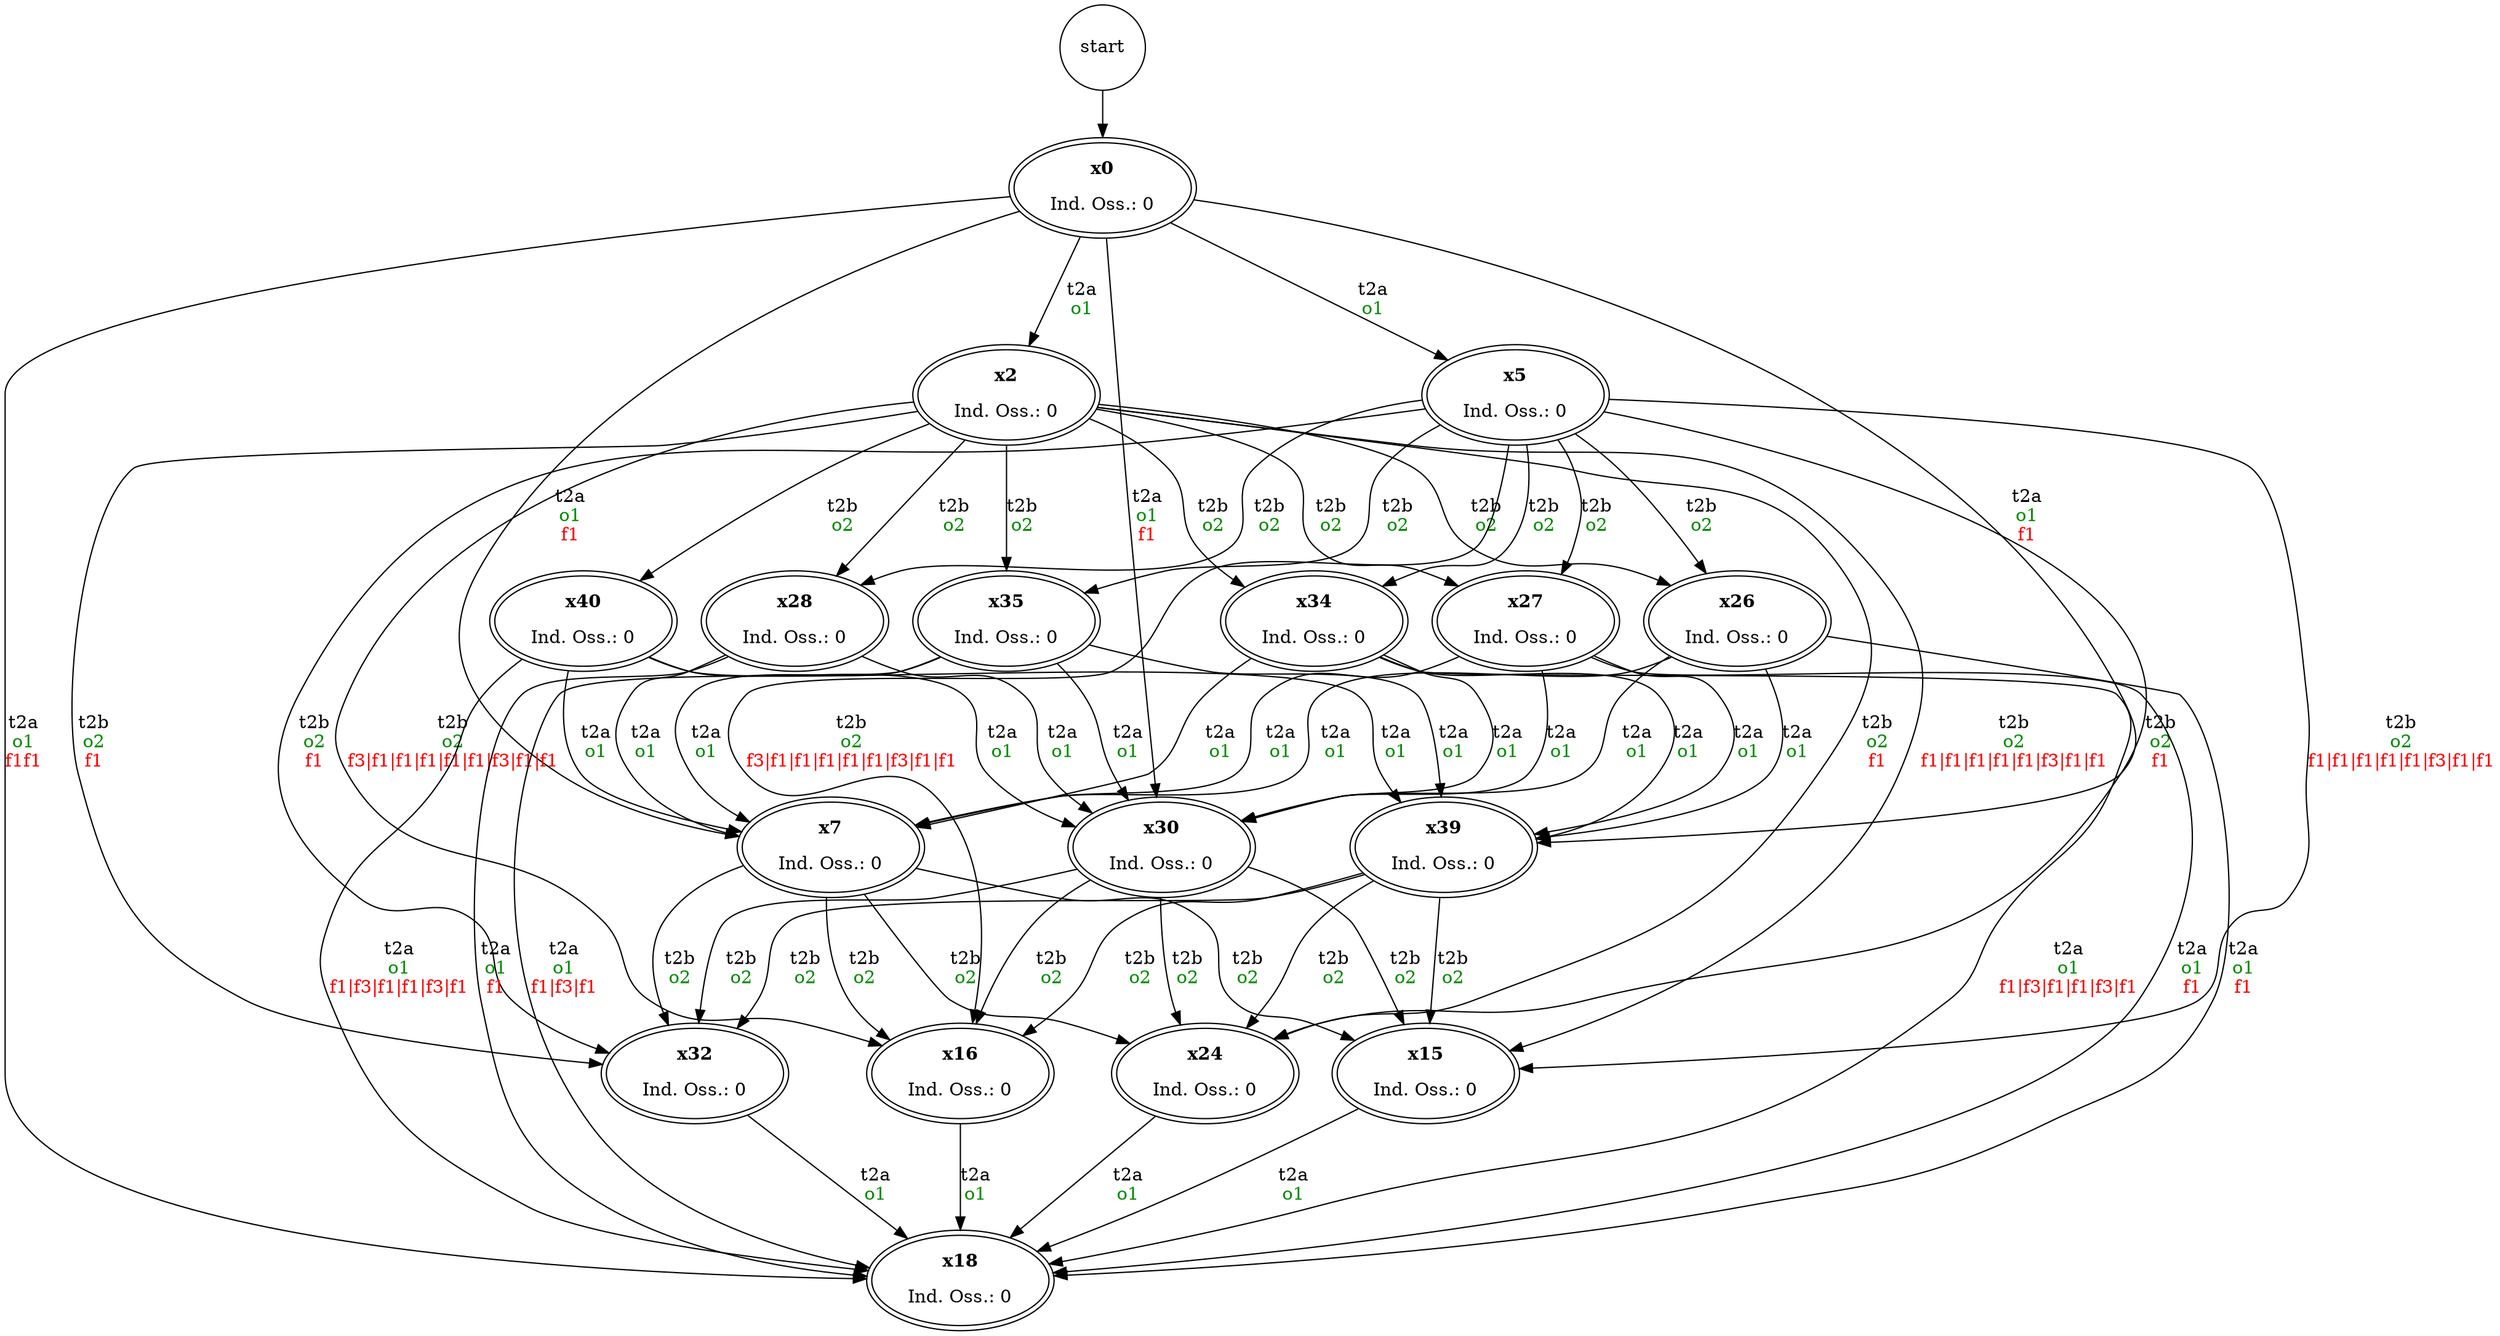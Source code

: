 digraph SpazioComportamentale {
    // ARCHI
    start	->	nx0
	nx0	->	nx2 [label=<<br/>t2a<br/><font color="green4">o1</font>>]
	nx0	->	nx5 [label=<<br/>t2a<br/><font color="green4">o1</font>>]
	nx0	->	nx7 [label=<<br/>t2a<br/><font color="green4">o1</font><br/><font color="red">f1</font>>]
	nx0	->	nx30 [label=<<br/>t2a<br/><font color="green4">o1</font><br/><font color="red">f1</font>>]
	nx0	->	nx18 [label=<<br/>t2a<br/><font color="green4">o1</font><br/><font color="red">f1f1</font>>]
	nx0	->	nx39 [label=<<br/>t2a<br/><font color="green4">o1</font><br/><font color="red">f1</font>>]
	nx2	->	nx15 [label=<<br/>t2b<br/><font color="green4">o2</font><br/><font color="red">f1|f1|f1|f1|f1|f3|f1|f1</font>>]
	nx2	->	nx16 [label=<<br/>t2b<br/><font color="green4">o2</font><br/><font color="red">f3|f1|f1|f1|f1|f1|f3|f1|f1</font>>]
	nx2	->	nx24 [label=<<br/>t2b<br/><font color="green4">o2</font><br/><font color="red">f1</font>>]
	nx2	->	nx26 [label=<<br/>t2b<br/><font color="green4">o2</font>>]
	nx2	->	nx27 [label=<<br/>t2b<br/><font color="green4">o2</font>>]
	nx2	->	nx28 [label=<<br/>t2b<br/><font color="green4">o2</font>>]
	nx2	->	nx32 [label=<<br/>t2b<br/><font color="green4">o2</font><br/><font color="red">f1</font>>]
	nx2	->	nx34 [label=<<br/>t2b<br/><font color="green4">o2</font>>]
	nx2	->	nx35 [label=<<br/>t2b<br/><font color="green4">o2</font>>]
	nx2	->	nx40 [label=<<br/>t2b<br/><font color="green4">o2</font>>]
	nx39	->	nx15 [label=<<br/>t2b<br/><font color="green4">o2</font>>]
	nx39	->	nx16 [label=<<br/>t2b<br/><font color="green4">o2</font>>]
	nx39	->	nx24 [label=<<br/>t2b<br/><font color="green4">o2</font>>]
	nx39	->	nx32 [label=<<br/>t2b<br/><font color="green4">o2</font>>]
	nx5	->	nx15 [label=<<br/>t2b<br/><font color="green4">o2</font><br/><font color="red">f1|f1|f1|f1|f1|f3|f1|f1</font>>]
	nx5	->	nx16 [label=<<br/>t2b<br/><font color="green4">o2</font><br/><font color="red">f3|f1|f1|f1|f1|f1|f3|f1|f1</font>>]
	nx5	->	nx24 [label=<<br/>t2b<br/><font color="green4">o2</font><br/><font color="red">f1</font>>]
	nx5	->	nx26 [label=<<br/>t2b<br/><font color="green4">o2</font>>]
	nx5	->	nx27 [label=<<br/>t2b<br/><font color="green4">o2</font>>]
	nx5	->	nx28 [label=<<br/>t2b<br/><font color="green4">o2</font>>]
	nx5	->	nx32 [label=<<br/>t2b<br/><font color="green4">o2</font><br/><font color="red">f1</font>>]
	nx5	->	nx34 [label=<<br/>t2b<br/><font color="green4">o2</font>>]
	nx5	->	nx35 [label=<<br/>t2b<br/><font color="green4">o2</font>>]
	nx7	->	nx15 [label=<<br/>t2b<br/><font color="green4">o2</font>>]
	nx7	->	nx16 [label=<<br/>t2b<br/><font color="green4">o2</font>>]
	nx7	->	nx24 [label=<<br/>t2b<br/><font color="green4">o2</font>>]
	nx7	->	nx32 [label=<<br/>t2b<br/><font color="green4">o2</font>>]
	nx34	->	nx18 [label=<<br/>t2a<br/><font color="green4">o1</font><br/><font color="red">f1|f3|f1|f1|f3|f1</font>>]
	nx34	->	nx7 [label=<<br/>t2a<br/><font color="green4">o1</font>>]
	nx34	->	nx30 [label=<<br/>t2a<br/><font color="green4">o1</font>>]
	nx34	->	nx39 [label=<<br/>t2a<br/><font color="green4">o1</font>>]
	nx15	->	nx18 [label=<<br/>t2a<br/><font color="green4">o1</font>>]
	nx16	->	nx18 [label=<<br/>t2a<br/><font color="green4">o1</font>>]
	nx26	->	nx18 [label=<<br/>t2a<br/><font color="green4">o1</font><br/><font color="red">f1</font>>]
	nx26	->	nx7 [label=<<br/>t2a<br/><font color="green4">o1</font>>]
	nx26	->	nx30 [label=<<br/>t2a<br/><font color="green4">o1</font>>]
	nx26	->	nx39 [label=<<br/>t2a<br/><font color="green4">o1</font>>]
	nx24	->	nx18 [label=<<br/>t2a<br/><font color="green4">o1</font>>]
	nx27	->	nx18 [label=<<br/>t2a<br/><font color="green4">o1</font><br/><font color="red">f1</font>>]
	nx27	->	nx7 [label=<<br/>t2a<br/><font color="green4">o1</font>>]
	nx27	->	nx30 [label=<<br/>t2a<br/><font color="green4">o1</font>>]
	nx27	->	nx39 [label=<<br/>t2a<br/><font color="green4">o1</font>>]
	nx28	->	nx18 [label=<<br/>t2a<br/><font color="green4">o1</font><br/><font color="red">f1</font>>]
	nx28	->	nx7 [label=<<br/>t2a<br/><font color="green4">o1</font>>]
	nx28	->	nx30 [label=<<br/>t2a<br/><font color="green4">o1</font>>]
	nx32	->	nx18 [label=<<br/>t2a<br/><font color="green4">o1</font>>]
	nx35	->	nx18 [label=<<br/>t2a<br/><font color="green4">o1</font><br/><font color="red">f1|f3|f1</font>>]
	nx35	->	nx7 [label=<<br/>t2a<br/><font color="green4">o1</font>>]
	nx35	->	nx30 [label=<<br/>t2a<br/><font color="green4">o1</font>>]
	nx35	->	nx39 [label=<<br/>t2a<br/><font color="green4">o1</font>>]
	nx30	->	nx15 [label=<<br/>t2b<br/><font color="green4">o2</font>>]
	nx30	->	nx16 [label=<<br/>t2b<br/><font color="green4">o2</font>>]
	nx30	->	nx24 [label=<<br/>t2b<br/><font color="green4">o2</font>>]
	nx30	->	nx32 [label=<<br/>t2b<br/><font color="green4">o2</font>>]
	nx40	->	nx18 [label=<<br/>t2a<br/><font color="green4">o1</font><br/><font color="red">f1|f3|f1|f1|f3|f1</font>>]
	nx40	->	nx7 [label=<<br/>t2a<br/><font color="green4">o1</font>>]
	nx40	->	nx30 [label=<<br/>t2a<br/><font color="green4">o1</font>>]
	nx40	->	nx39 [label=<<br/>t2a<br/><font color="green4">o1</font>>]

    // NODI
    start[shape="circle"]
	nx0 [label=<<b>x0</b><br/> <br/>Ind. Oss.: 0> peripheries=2]
	nx2 [label=<<b>x2</b><br/> <br/>Ind. Oss.: 0> peripheries=2]
	nx39 [label=<<b>x39</b><br/> <br/>Ind. Oss.: 0> peripheries=2]
	nx5 [label=<<b>x5</b><br/> <br/>Ind. Oss.: 0> peripheries=2]
	nx7 [label=<<b>x7</b><br/> <br/>Ind. Oss.: 0> peripheries=2]
	nx34 [label=<<b>x34</b><br/> <br/>Ind. Oss.: 0> peripheries=2]
	nx15 [label=<<b>x15</b><br/> <br/>Ind. Oss.: 0> peripheries=2]
	nx16 [label=<<b>x16</b><br/> <br/>Ind. Oss.: 0> peripheries=2]
	nx18 [label=<<b>x18</b><br/> <br/>Ind. Oss.: 0> peripheries=2]
	nx26 [label=<<b>x26</b><br/> <br/>Ind. Oss.: 0> peripheries=2]
	nx24 [label=<<b>x24</b><br/> <br/>Ind. Oss.: 0> peripheries=2]
	nx27 [label=<<b>x27</b><br/> <br/>Ind. Oss.: 0> peripheries=2]
	nx28 [label=<<b>x28</b><br/> <br/>Ind. Oss.: 0> peripheries=2]
	nx32 [label=<<b>x32</b><br/> <br/>Ind. Oss.: 0> peripheries=2]
	nx35 [label=<<b>x35</b><br/> <br/>Ind. Oss.: 0> peripheries=2]
	nx30 [label=<<b>x30</b><br/> <br/>Ind. Oss.: 0> peripheries=2]
	nx40 [label=<<b>x40</b><br/> <br/>Ind. Oss.: 0> peripheries=2]
}
